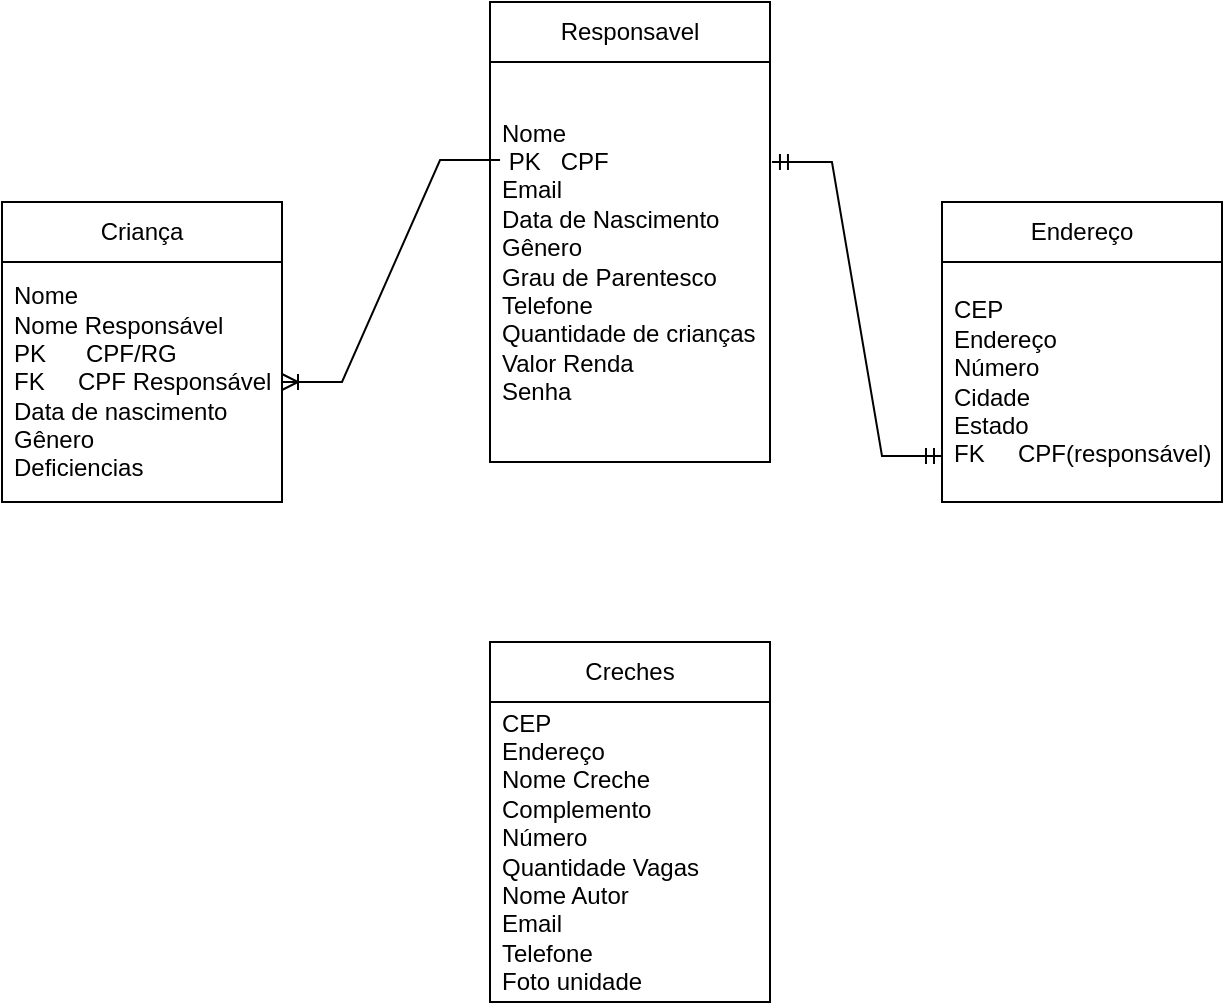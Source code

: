 <mxfile version="26.2.2">
  <diagram name="Página-1" id="nRnScKpOEZmVmXz66blN">
    <mxGraphModel dx="1108" dy="605" grid="1" gridSize="10" guides="1" tooltips="1" connect="1" arrows="1" fold="1" page="1" pageScale="1" pageWidth="827" pageHeight="1169" math="0" shadow="0">
      <root>
        <mxCell id="0" />
        <mxCell id="1" parent="0" />
        <mxCell id="W5a_YH90ra-wDbiFmjBi-3" value="Criança" style="swimlane;fontStyle=0;childLayout=stackLayout;horizontal=1;startSize=30;horizontalStack=0;resizeParent=1;resizeParentMax=0;resizeLast=0;collapsible=1;marginBottom=0;whiteSpace=wrap;html=1;" parent="1" vertex="1">
          <mxGeometry x="100" y="130" width="140" height="150" as="geometry" />
        </mxCell>
        <mxCell id="W5a_YH90ra-wDbiFmjBi-4" value="Nome&lt;div&gt;Nome Responsável&lt;/div&gt;&lt;div&gt;PK&amp;nbsp; &amp;nbsp; &amp;nbsp; CPF/RG&lt;/div&gt;&lt;div&gt;FK&amp;nbsp; &amp;nbsp; &amp;nbsp;CPF Responsável&lt;/div&gt;&lt;div&gt;Data de nascimento&lt;/div&gt;&lt;div&gt;Gênero&lt;br&gt;Deficiencias&lt;/div&gt;" style="text;strokeColor=none;fillColor=none;align=left;verticalAlign=middle;spacingLeft=4;spacingRight=4;overflow=hidden;points=[[0,0.5],[1,0.5]];portConstraint=eastwest;rotatable=0;whiteSpace=wrap;html=1;" parent="W5a_YH90ra-wDbiFmjBi-3" vertex="1">
          <mxGeometry y="30" width="140" height="120" as="geometry" />
        </mxCell>
        <mxCell id="W5a_YH90ra-wDbiFmjBi-7" value="Responsavel" style="swimlane;fontStyle=0;childLayout=stackLayout;horizontal=1;startSize=30;horizontalStack=0;resizeParent=1;resizeParentMax=0;resizeLast=0;collapsible=1;marginBottom=0;whiteSpace=wrap;html=1;" parent="1" vertex="1">
          <mxGeometry x="344" y="30" width="140" height="230" as="geometry" />
        </mxCell>
        <mxCell id="W5a_YH90ra-wDbiFmjBi-9" value="Nome&lt;br&gt;&amp;nbsp;PK&amp;nbsp; &amp;nbsp;CPF&lt;div&gt;&lt;div&gt;Email&lt;/div&gt;&lt;div&gt;Data de Nascimento&lt;br&gt;Gênero&lt;br&gt;Grau de Parentesco&lt;/div&gt;&lt;div&gt;Telefone&lt;br&gt;Quantidade de crianças&lt;/div&gt;&lt;div&gt;Valor Renda&lt;/div&gt;&lt;div&gt;Senha&lt;/div&gt;&lt;/div&gt;" style="text;strokeColor=none;fillColor=none;align=left;verticalAlign=middle;spacingLeft=4;spacingRight=4;overflow=hidden;points=[[0,0.5],[1,0.5]];portConstraint=eastwest;rotatable=0;whiteSpace=wrap;html=1;" parent="W5a_YH90ra-wDbiFmjBi-7" vertex="1">
          <mxGeometry y="30" width="140" height="200" as="geometry" />
        </mxCell>
        <mxCell id="W5a_YH90ra-wDbiFmjBi-11" value="Creches" style="swimlane;fontStyle=0;childLayout=stackLayout;horizontal=1;startSize=30;horizontalStack=0;resizeParent=1;resizeParentMax=0;resizeLast=0;collapsible=1;marginBottom=0;whiteSpace=wrap;html=1;" parent="1" vertex="1">
          <mxGeometry x="344" y="350" width="140" height="180" as="geometry" />
        </mxCell>
        <mxCell id="W5a_YH90ra-wDbiFmjBi-12" value="CEP&lt;div&gt;Endereço&lt;/div&gt;&lt;div&gt;Nome Creche&lt;/div&gt;&lt;div&gt;Complemento&lt;br&gt;Número&lt;/div&gt;&lt;div&gt;Quantidade Vagas&lt;br&gt;Nome Autor&lt;/div&gt;&lt;div&gt;Email&lt;/div&gt;&lt;div&gt;Telefone&lt;br&gt;Foto unidade&lt;/div&gt;" style="text;strokeColor=none;fillColor=none;align=left;verticalAlign=middle;spacingLeft=4;spacingRight=4;overflow=hidden;points=[[0,0.5],[1,0.5]];portConstraint=eastwest;rotatable=0;whiteSpace=wrap;html=1;" parent="W5a_YH90ra-wDbiFmjBi-11" vertex="1">
          <mxGeometry y="30" width="140" height="150" as="geometry" />
        </mxCell>
        <mxCell id="W5a_YH90ra-wDbiFmjBi-15" value="Endereço" style="swimlane;fontStyle=0;childLayout=stackLayout;horizontal=1;startSize=30;horizontalStack=0;resizeParent=1;resizeParentMax=0;resizeLast=0;collapsible=1;marginBottom=0;whiteSpace=wrap;html=1;" parent="1" vertex="1">
          <mxGeometry x="570" y="130" width="140" height="150" as="geometry" />
        </mxCell>
        <mxCell id="W5a_YH90ra-wDbiFmjBi-16" value="CEP&lt;br&gt;Endereço&lt;br&gt;Número&lt;br&gt;Cidade&lt;br&gt;Estado&lt;div&gt;FK&amp;nbsp; &amp;nbsp; &amp;nbsp;CPF(responsável)&lt;/div&gt;" style="text;strokeColor=none;fillColor=none;align=left;verticalAlign=middle;spacingLeft=4;spacingRight=4;overflow=hidden;points=[[0,0.5],[1,0.5]];portConstraint=eastwest;rotatable=0;whiteSpace=wrap;html=1;" parent="W5a_YH90ra-wDbiFmjBi-15" vertex="1">
          <mxGeometry y="30" width="140" height="120" as="geometry" />
        </mxCell>
        <mxCell id="W5a_YH90ra-wDbiFmjBi-19" value="" style="edgeStyle=entityRelationEdgeStyle;fontSize=12;html=1;endArrow=ERoneToMany;rounded=0;entryX=1;entryY=0.5;entryDx=0;entryDy=0;exitX=0.036;exitY=0.245;exitDx=0;exitDy=0;exitPerimeter=0;" parent="1" source="W5a_YH90ra-wDbiFmjBi-9" target="W5a_YH90ra-wDbiFmjBi-4" edge="1">
          <mxGeometry width="100" height="100" relative="1" as="geometry">
            <mxPoint x="200" y="350" as="sourcePoint" />
            <mxPoint x="300" y="250" as="targetPoint" />
          </mxGeometry>
        </mxCell>
        <mxCell id="W5a_YH90ra-wDbiFmjBi-21" value="" style="edgeStyle=entityRelationEdgeStyle;fontSize=12;html=1;endArrow=ERmandOne;startArrow=ERmandOne;rounded=0;entryX=0;entryY=0.808;entryDx=0;entryDy=0;entryPerimeter=0;exitX=1.007;exitY=0.25;exitDx=0;exitDy=0;exitPerimeter=0;" parent="1" source="W5a_YH90ra-wDbiFmjBi-9" target="W5a_YH90ra-wDbiFmjBi-16" edge="1">
          <mxGeometry width="100" height="100" relative="1" as="geometry">
            <mxPoint x="360" y="420" as="sourcePoint" />
            <mxPoint x="460" y="320" as="targetPoint" />
            <Array as="points">
              <mxPoint x="400" y="110" />
            </Array>
          </mxGeometry>
        </mxCell>
      </root>
    </mxGraphModel>
  </diagram>
</mxfile>
